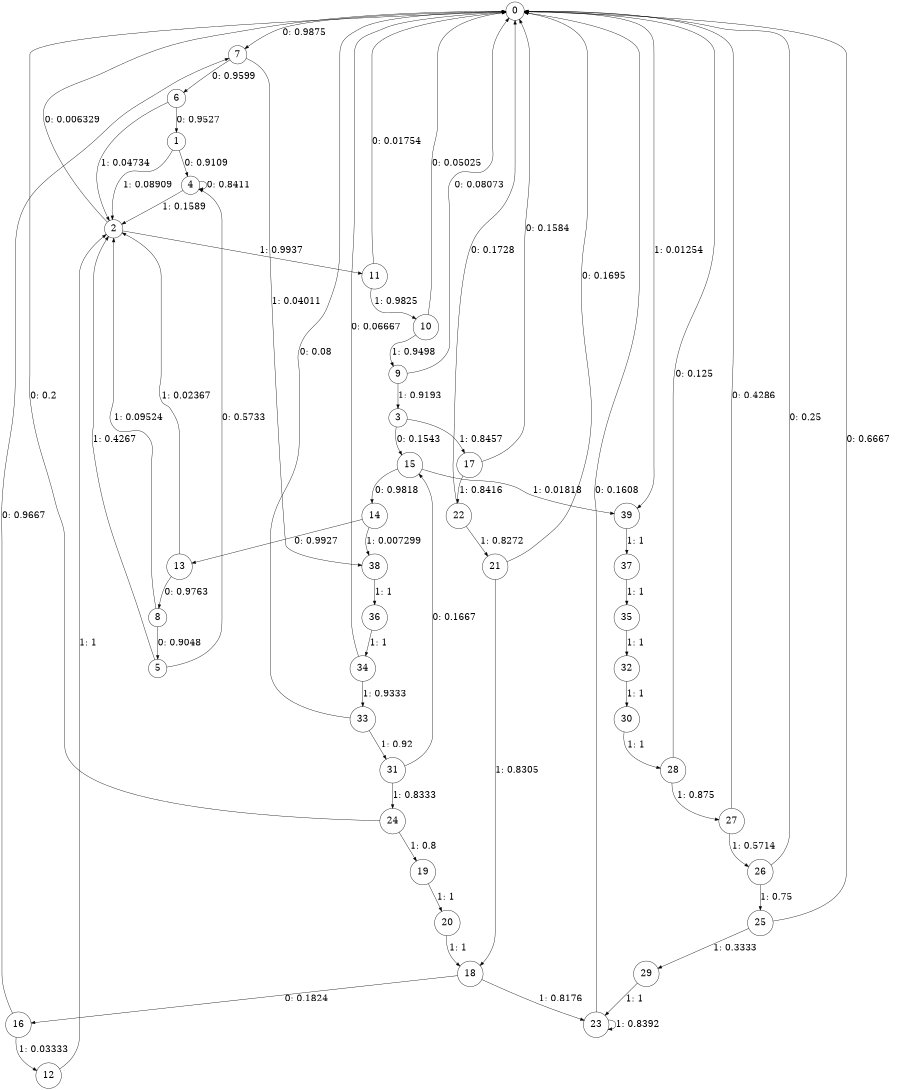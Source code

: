 digraph "ch1_random_short_L13" {
size = "6,8.5";
ratio = "fill";
node [shape = circle];
node [fontsize = 24];
edge [fontsize = 24];
0 -> 7 [label = "0: 0.9875   "];
0 -> 39 [label = "1: 0.01254  "];
1 -> 4 [label = "0: 0.9109   "];
1 -> 2 [label = "1: 0.08909  "];
2 -> 0 [label = "0: 0.006329  "];
2 -> 11 [label = "1: 0.9937   "];
3 -> 15 [label = "0: 0.1543   "];
3 -> 17 [label = "1: 0.8457   "];
4 -> 4 [label = "0: 0.8411   "];
4 -> 2 [label = "1: 0.1589   "];
5 -> 4 [label = "0: 0.5733   "];
5 -> 2 [label = "1: 0.4267   "];
6 -> 1 [label = "0: 0.9527   "];
6 -> 2 [label = "1: 0.04734  "];
7 -> 6 [label = "0: 0.9599   "];
7 -> 38 [label = "1: 0.04011  "];
8 -> 5 [label = "0: 0.9048   "];
8 -> 2 [label = "1: 0.09524  "];
9 -> 0 [label = "0: 0.08073  "];
9 -> 3 [label = "1: 0.9193   "];
10 -> 0 [label = "0: 0.05025  "];
10 -> 9 [label = "1: 0.9498   "];
11 -> 0 [label = "0: 0.01754  "];
11 -> 10 [label = "1: 0.9825   "];
12 -> 2 [label = "1: 1        "];
13 -> 8 [label = "0: 0.9763   "];
13 -> 2 [label = "1: 0.02367  "];
14 -> 13 [label = "0: 0.9927   "];
14 -> 38 [label = "1: 0.007299  "];
15 -> 14 [label = "0: 0.9818   "];
15 -> 39 [label = "1: 0.01818  "];
16 -> 7 [label = "0: 0.9667   "];
16 -> 12 [label = "1: 0.03333  "];
17 -> 0 [label = "0: 0.1584   "];
17 -> 22 [label = "1: 0.8416   "];
18 -> 16 [label = "0: 0.1824   "];
18 -> 23 [label = "1: 0.8176   "];
19 -> 20 [label = "1: 1        "];
20 -> 18 [label = "1: 1        "];
21 -> 0 [label = "0: 0.1695   "];
21 -> 18 [label = "1: 0.8305   "];
22 -> 0 [label = "0: 0.1728   "];
22 -> 21 [label = "1: 0.8272   "];
23 -> 0 [label = "0: 0.1608   "];
23 -> 23 [label = "1: 0.8392   "];
24 -> 0 [label = "0: 0.2      "];
24 -> 19 [label = "1: 0.8      "];
25 -> 0 [label = "0: 0.6667   "];
25 -> 29 [label = "1: 0.3333   "];
26 -> 0 [label = "0: 0.25     "];
26 -> 25 [label = "1: 0.75     "];
27 -> 0 [label = "0: 0.4286   "];
27 -> 26 [label = "1: 0.5714   "];
28 -> 0 [label = "0: 0.125    "];
28 -> 27 [label = "1: 0.875    "];
29 -> 23 [label = "1: 1        "];
30 -> 28 [label = "1: 1        "];
31 -> 15 [label = "0: 0.1667   "];
31 -> 24 [label = "1: 0.8333   "];
32 -> 30 [label = "1: 1        "];
33 -> 0 [label = "0: 0.08     "];
33 -> 31 [label = "1: 0.92     "];
34 -> 0 [label = "0: 0.06667  "];
34 -> 33 [label = "1: 0.9333   "];
35 -> 32 [label = "1: 1        "];
36 -> 34 [label = "1: 1        "];
37 -> 35 [label = "1: 1        "];
38 -> 36 [label = "1: 1        "];
39 -> 37 [label = "1: 1        "];
}